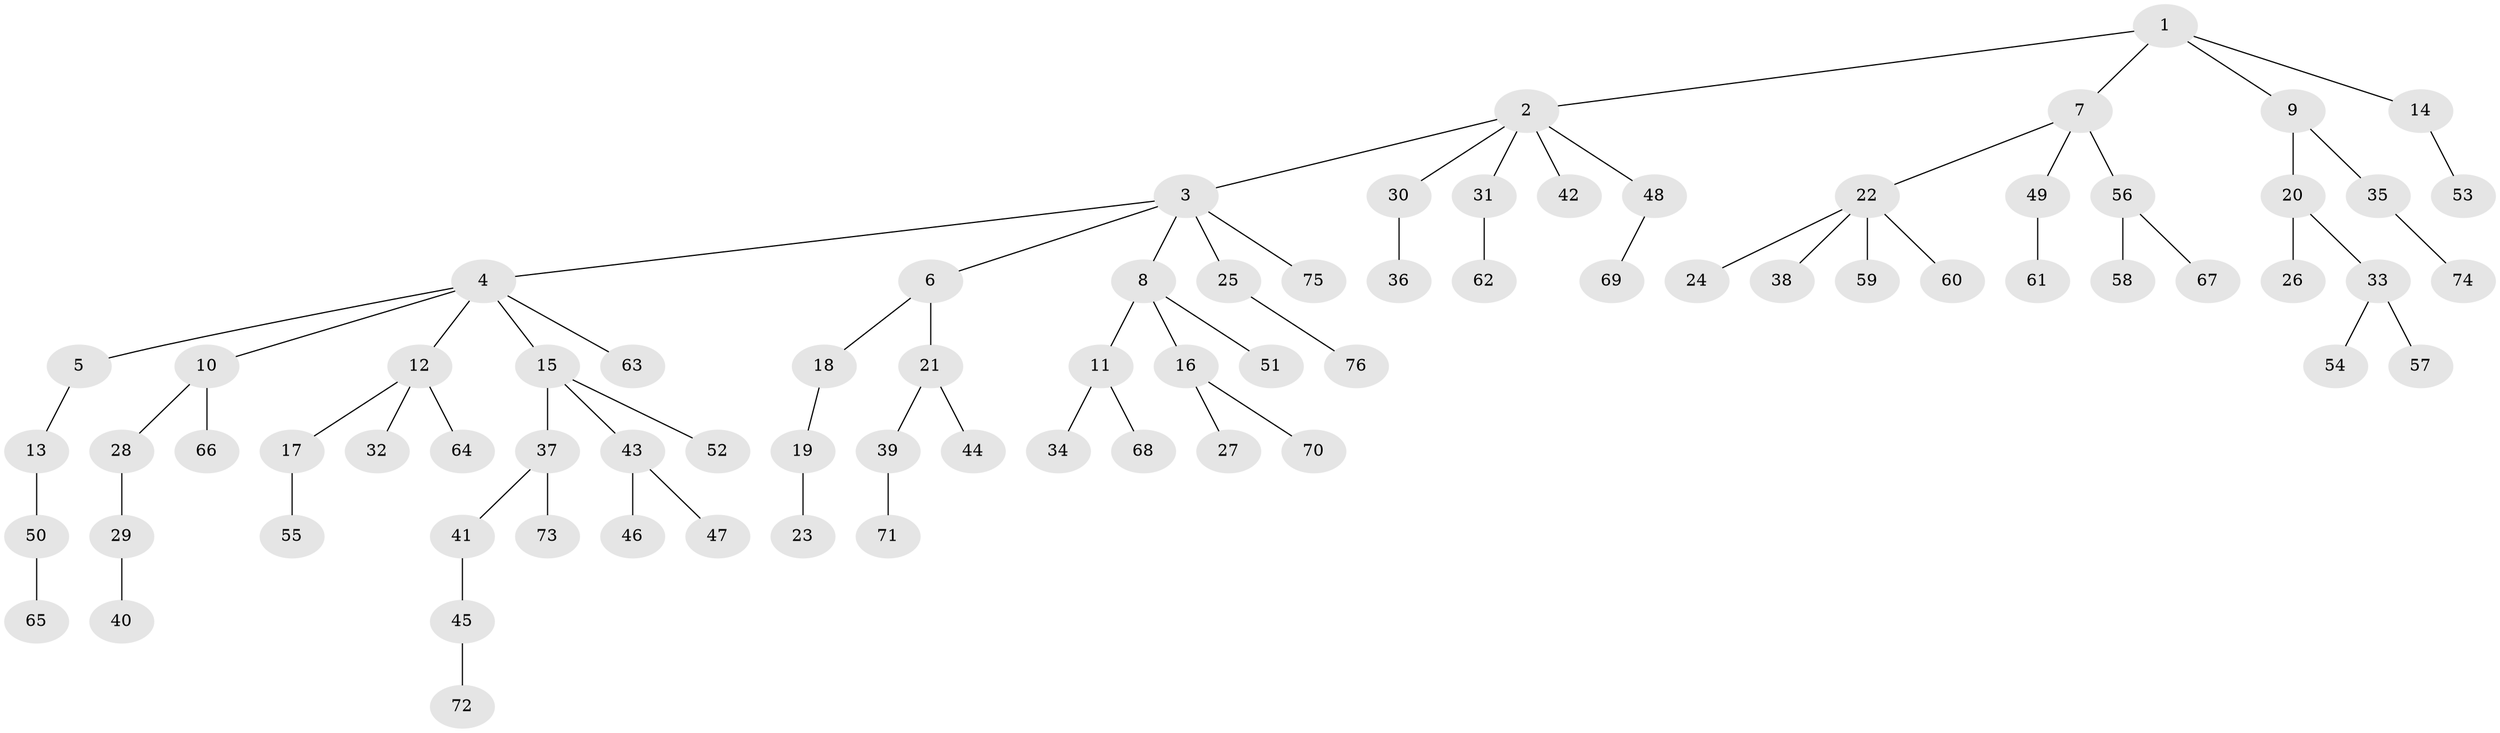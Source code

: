 // coarse degree distribution, {4: 0.057692307692307696, 10: 0.019230769230769232, 8: 0.019230769230769232, 2: 0.21153846153846154, 5: 0.038461538461538464, 3: 0.057692307692307696, 1: 0.5961538461538461}
// Generated by graph-tools (version 1.1) at 2025/42/03/06/25 10:42:03]
// undirected, 76 vertices, 75 edges
graph export_dot {
graph [start="1"]
  node [color=gray90,style=filled];
  1;
  2;
  3;
  4;
  5;
  6;
  7;
  8;
  9;
  10;
  11;
  12;
  13;
  14;
  15;
  16;
  17;
  18;
  19;
  20;
  21;
  22;
  23;
  24;
  25;
  26;
  27;
  28;
  29;
  30;
  31;
  32;
  33;
  34;
  35;
  36;
  37;
  38;
  39;
  40;
  41;
  42;
  43;
  44;
  45;
  46;
  47;
  48;
  49;
  50;
  51;
  52;
  53;
  54;
  55;
  56;
  57;
  58;
  59;
  60;
  61;
  62;
  63;
  64;
  65;
  66;
  67;
  68;
  69;
  70;
  71;
  72;
  73;
  74;
  75;
  76;
  1 -- 2;
  1 -- 7;
  1 -- 9;
  1 -- 14;
  2 -- 3;
  2 -- 30;
  2 -- 31;
  2 -- 42;
  2 -- 48;
  3 -- 4;
  3 -- 6;
  3 -- 8;
  3 -- 25;
  3 -- 75;
  4 -- 5;
  4 -- 10;
  4 -- 12;
  4 -- 15;
  4 -- 63;
  5 -- 13;
  6 -- 18;
  6 -- 21;
  7 -- 22;
  7 -- 49;
  7 -- 56;
  8 -- 11;
  8 -- 16;
  8 -- 51;
  9 -- 20;
  9 -- 35;
  10 -- 28;
  10 -- 66;
  11 -- 34;
  11 -- 68;
  12 -- 17;
  12 -- 32;
  12 -- 64;
  13 -- 50;
  14 -- 53;
  15 -- 37;
  15 -- 43;
  15 -- 52;
  16 -- 27;
  16 -- 70;
  17 -- 55;
  18 -- 19;
  19 -- 23;
  20 -- 26;
  20 -- 33;
  21 -- 39;
  21 -- 44;
  22 -- 24;
  22 -- 38;
  22 -- 59;
  22 -- 60;
  25 -- 76;
  28 -- 29;
  29 -- 40;
  30 -- 36;
  31 -- 62;
  33 -- 54;
  33 -- 57;
  35 -- 74;
  37 -- 41;
  37 -- 73;
  39 -- 71;
  41 -- 45;
  43 -- 46;
  43 -- 47;
  45 -- 72;
  48 -- 69;
  49 -- 61;
  50 -- 65;
  56 -- 58;
  56 -- 67;
}
